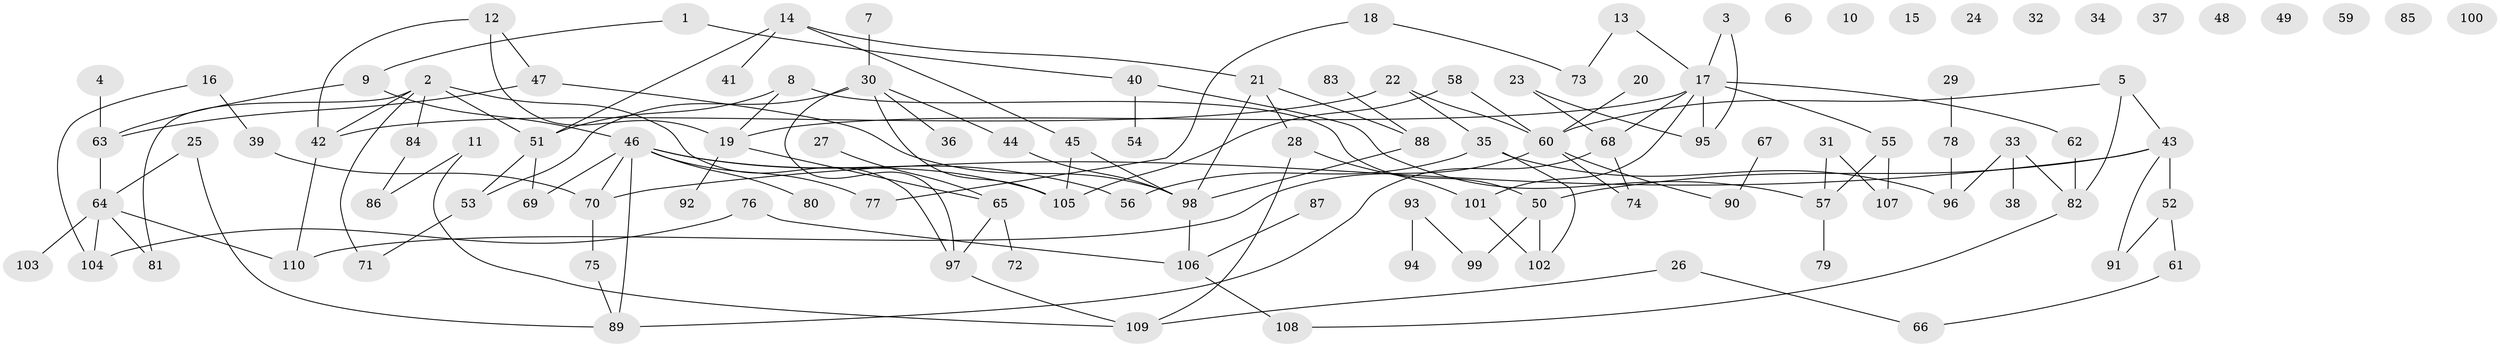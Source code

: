// Generated by graph-tools (version 1.1) at 2025/49/03/09/25 03:49:14]
// undirected, 110 vertices, 136 edges
graph export_dot {
graph [start="1"]
  node [color=gray90,style=filled];
  1;
  2;
  3;
  4;
  5;
  6;
  7;
  8;
  9;
  10;
  11;
  12;
  13;
  14;
  15;
  16;
  17;
  18;
  19;
  20;
  21;
  22;
  23;
  24;
  25;
  26;
  27;
  28;
  29;
  30;
  31;
  32;
  33;
  34;
  35;
  36;
  37;
  38;
  39;
  40;
  41;
  42;
  43;
  44;
  45;
  46;
  47;
  48;
  49;
  50;
  51;
  52;
  53;
  54;
  55;
  56;
  57;
  58;
  59;
  60;
  61;
  62;
  63;
  64;
  65;
  66;
  67;
  68;
  69;
  70;
  71;
  72;
  73;
  74;
  75;
  76;
  77;
  78;
  79;
  80;
  81;
  82;
  83;
  84;
  85;
  86;
  87;
  88;
  89;
  90;
  91;
  92;
  93;
  94;
  95;
  96;
  97;
  98;
  99;
  100;
  101;
  102;
  103;
  104;
  105;
  106;
  107;
  108;
  109;
  110;
  1 -- 9;
  1 -- 40;
  2 -- 42;
  2 -- 51;
  2 -- 71;
  2 -- 81;
  2 -- 84;
  2 -- 97;
  3 -- 17;
  3 -- 95;
  4 -- 63;
  5 -- 43;
  5 -- 60;
  5 -- 82;
  7 -- 30;
  8 -- 19;
  8 -- 50;
  8 -- 51;
  9 -- 46;
  9 -- 63;
  11 -- 86;
  11 -- 109;
  12 -- 19;
  12 -- 42;
  12 -- 47;
  13 -- 17;
  13 -- 73;
  14 -- 21;
  14 -- 41;
  14 -- 45;
  14 -- 51;
  16 -- 39;
  16 -- 104;
  17 -- 19;
  17 -- 55;
  17 -- 62;
  17 -- 68;
  17 -- 95;
  17 -- 101;
  18 -- 73;
  18 -- 77;
  19 -- 65;
  19 -- 92;
  20 -- 60;
  21 -- 28;
  21 -- 88;
  21 -- 98;
  22 -- 35;
  22 -- 42;
  22 -- 60;
  23 -- 68;
  23 -- 95;
  25 -- 64;
  25 -- 89;
  26 -- 66;
  26 -- 109;
  27 -- 65;
  28 -- 101;
  28 -- 109;
  29 -- 78;
  30 -- 36;
  30 -- 44;
  30 -- 53;
  30 -- 97;
  30 -- 105;
  31 -- 57;
  31 -- 107;
  33 -- 38;
  33 -- 82;
  33 -- 96;
  35 -- 56;
  35 -- 96;
  35 -- 102;
  39 -- 70;
  40 -- 54;
  40 -- 57;
  42 -- 110;
  43 -- 50;
  43 -- 52;
  43 -- 70;
  43 -- 91;
  44 -- 98;
  45 -- 98;
  45 -- 105;
  46 -- 56;
  46 -- 69;
  46 -- 70;
  46 -- 77;
  46 -- 80;
  46 -- 89;
  46 -- 105;
  47 -- 63;
  47 -- 98;
  50 -- 99;
  50 -- 102;
  51 -- 53;
  51 -- 69;
  52 -- 61;
  52 -- 91;
  53 -- 71;
  55 -- 57;
  55 -- 107;
  57 -- 79;
  58 -- 60;
  58 -- 105;
  60 -- 74;
  60 -- 90;
  60 -- 110;
  61 -- 66;
  62 -- 82;
  63 -- 64;
  64 -- 81;
  64 -- 103;
  64 -- 104;
  64 -- 110;
  65 -- 72;
  65 -- 97;
  67 -- 90;
  68 -- 74;
  68 -- 89;
  70 -- 75;
  75 -- 89;
  76 -- 104;
  76 -- 106;
  78 -- 96;
  82 -- 108;
  83 -- 88;
  84 -- 86;
  87 -- 106;
  88 -- 98;
  93 -- 94;
  93 -- 99;
  97 -- 109;
  98 -- 106;
  101 -- 102;
  106 -- 108;
}
